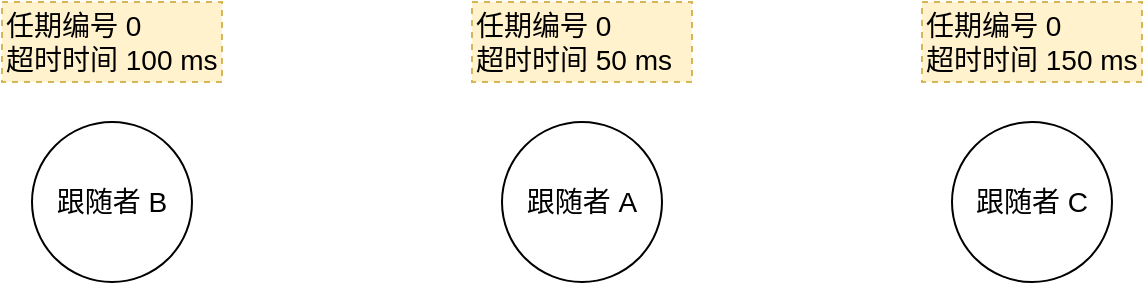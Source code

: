 <mxfile version="16.0.3" type="github">
  <diagram id="t6OFkPU0lkqDr8Xcx4Ip" name="Page-1">
    <mxGraphModel dx="782" dy="468" grid="1" gridSize="10" guides="1" tooltips="1" connect="1" arrows="1" fold="1" page="1" pageScale="1" pageWidth="827" pageHeight="1169" math="0" shadow="0">
      <root>
        <mxCell id="0" />
        <mxCell id="1" parent="0" />
        <mxCell id="R9oaI227u_qJ4COozVJn-1" value="跟随者 A" style="ellipse;whiteSpace=wrap;html=1;aspect=fixed;fontSize=14;" vertex="1" parent="1">
          <mxGeometry x="280" y="80" width="80" height="80" as="geometry" />
        </mxCell>
        <mxCell id="R9oaI227u_qJ4COozVJn-2" value="任期编号 0&lt;br&gt;超时时间 50 ms" style="rounded=0;whiteSpace=wrap;html=1;fontSize=14;align=left;dashed=1;fillColor=#fff2cc;strokeColor=#d6b656;" vertex="1" parent="1">
          <mxGeometry x="265" y="20" width="110" height="40" as="geometry" />
        </mxCell>
        <mxCell id="R9oaI227u_qJ4COozVJn-3" value="跟随者 B" style="ellipse;whiteSpace=wrap;html=1;aspect=fixed;fontSize=14;" vertex="1" parent="1">
          <mxGeometry x="45" y="80" width="80" height="80" as="geometry" />
        </mxCell>
        <mxCell id="R9oaI227u_qJ4COozVJn-4" value="任期编号 0&lt;br&gt;超时时间 100 ms" style="rounded=0;whiteSpace=wrap;html=1;fontSize=14;align=left;dashed=1;fillColor=#fff2cc;strokeColor=#d6b656;" vertex="1" parent="1">
          <mxGeometry x="30" y="20" width="110" height="40" as="geometry" />
        </mxCell>
        <mxCell id="R9oaI227u_qJ4COozVJn-5" value="跟随者 C" style="ellipse;whiteSpace=wrap;html=1;aspect=fixed;fontSize=14;" vertex="1" parent="1">
          <mxGeometry x="505" y="80" width="80" height="80" as="geometry" />
        </mxCell>
        <mxCell id="R9oaI227u_qJ4COozVJn-6" value="任期编号 0&lt;br&gt;超时时间 150 ms" style="rounded=0;whiteSpace=wrap;html=1;fontSize=14;align=left;dashed=1;fillColor=#fff2cc;strokeColor=#d6b656;" vertex="1" parent="1">
          <mxGeometry x="490" y="20" width="110" height="40" as="geometry" />
        </mxCell>
      </root>
    </mxGraphModel>
  </diagram>
</mxfile>
